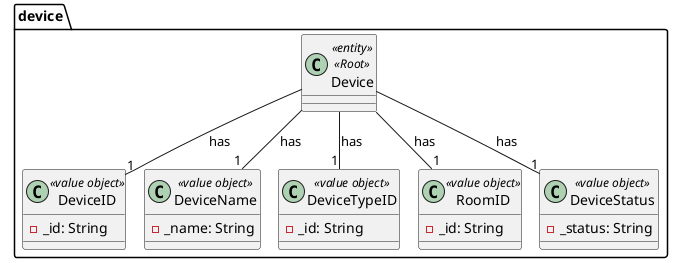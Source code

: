 @startuml
!pragma layout smetana

package device {
class Device <<entity>><<Root>>{
    }

    class DeviceID<<value object>>{
        - _id: String
    }
    class DeviceName<<value object>>{
        - _name: String
    }
    class DeviceTypeID<<value object>>{
        - _id: String
    }
    class RoomID<<value object>>{
        - _id: String
    }
    class DeviceStatus<<value object>>{
        - _status: String
    }
}

Device  -- "1" DeviceID : has
Device  -- "1" DeviceName : has
Device  -- "1" DeviceTypeID : has
Device  -- "1" RoomID : has
Device  -- "1" DeviceStatus : has
@enduml